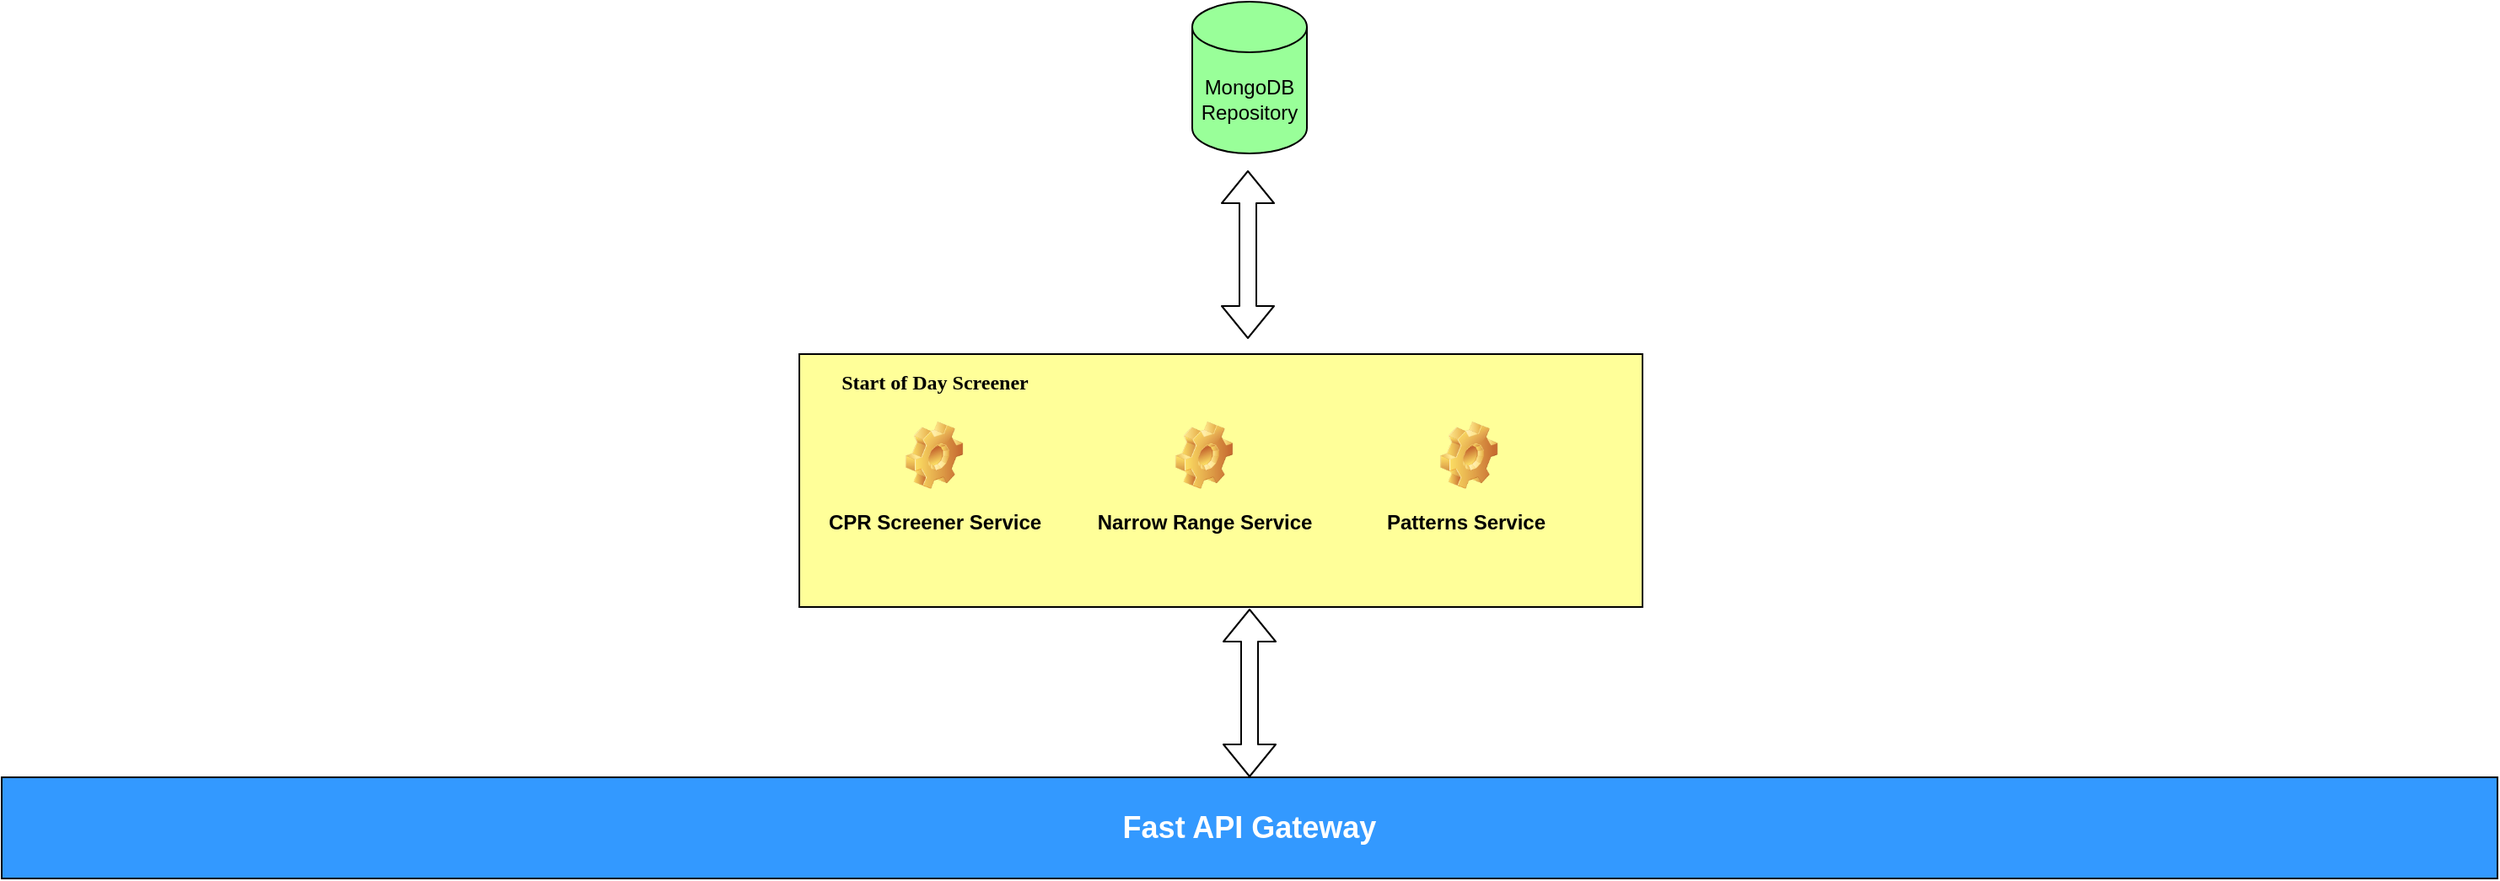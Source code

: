 <mxfile version="14.5.1" type="device" pages="2"><diagram name="API Gateway" id="12e1b939-464a-85fe-373e-61e167be1490"><mxGraphModel dx="3837" dy="1370" grid="1" gridSize="10" guides="1" tooltips="1" connect="1" arrows="1" fold="1" page="1" pageScale="1.5" pageWidth="1169" pageHeight="826" background="#ffffff" math="0" shadow="0"><root><mxCell id="0"/><mxCell id="1" parent="0"/><mxCell id="n3z3ZhjLCvCJqojL8mys-1" value="&lt;h2&gt;&lt;font color=&quot;#ffffff&quot;&gt;Fast API Gateway&lt;/font&gt;&lt;/h2&gt;" style="rounded=0;whiteSpace=wrap;html=1;fillColor=#3399FF;" vertex="1" parent="1"><mxGeometry x="137" y="690" width="1480" height="60" as="geometry"/></mxCell><mxCell id="n3z3ZhjLCvCJqojL8mys-2" value="" style="rounded=0;whiteSpace=wrap;html=1;fillColor=#FFFF99;" vertex="1" parent="1"><mxGeometry x="610" y="439" width="500" height="150" as="geometry"/></mxCell><mxCell id="n3z3ZhjLCvCJqojL8mys-3" value="" style="shape=image;html=1;verticalLabelPosition=bottom;verticalAlign=top;imageAspect=1;aspect=fixed;image=img/clipart/Gear_128x128.png" vertex="1" parent="1"><mxGeometry x="672.95" y="479" width="34.1" height="40" as="geometry"/></mxCell><mxCell id="n3z3ZhjLCvCJqojL8mys-4" value="CPR Screener Service" style="text;html=1;resizable=0;autosize=1;align=center;verticalAlign=middle;points=[];fillColor=none;strokeColor=none;rounded=0;fontStyle=1" vertex="1" parent="1"><mxGeometry x="620" y="529" width="140" height="20" as="geometry"/></mxCell><mxCell id="n3z3ZhjLCvCJqojL8mys-5" value="" style="shape=image;html=1;verticalLabelPosition=bottom;verticalAlign=top;imageAspect=1;aspect=fixed;image=img/clipart/Gear_128x128.png" vertex="1" parent="1"><mxGeometry x="832.95" y="479" width="34.1" height="40" as="geometry"/></mxCell><mxCell id="n3z3ZhjLCvCJqojL8mys-6" value="Narrow Range Service" style="text;html=1;resizable=0;autosize=1;align=center;verticalAlign=middle;points=[];fillColor=none;strokeColor=none;rounded=0;fontStyle=1" vertex="1" parent="1"><mxGeometry x="780" y="529" width="140" height="20" as="geometry"/></mxCell><mxCell id="n3z3ZhjLCvCJqojL8mys-7" value="" style="shape=image;html=1;verticalLabelPosition=bottom;verticalAlign=top;imageAspect=1;aspect=fixed;image=img/clipart/Gear_128x128.png" vertex="1" parent="1"><mxGeometry x="990" y="479" width="34.1" height="40" as="geometry"/></mxCell><mxCell id="n3z3ZhjLCvCJqojL8mys-8" value="Patterns Service" style="text;html=1;resizable=0;autosize=1;align=center;verticalAlign=middle;points=[];fillColor=none;strokeColor=none;rounded=0;fontStyle=1" vertex="1" parent="1"><mxGeometry x="950" y="529" width="110" height="20" as="geometry"/></mxCell><mxCell id="n3z3ZhjLCvCJqojL8mys-9" value="MongoDB Repository" style="shape=cylinder3;whiteSpace=wrap;html=1;boundedLbl=1;backgroundOutline=1;size=15;fillColor=#99FF99;" vertex="1" parent="1"><mxGeometry x="843" y="230" width="68" height="90" as="geometry"/></mxCell><mxCell id="n3z3ZhjLCvCJqojL8mys-13" value="&lt;h2&gt;&lt;font style=&quot;font-size: 12px&quot; face=&quot;Verdana&quot;&gt;&lt;b&gt;Start of Day Screener&lt;/b&gt;&lt;/font&gt;&lt;/h2&gt;" style="text;html=1;resizable=0;autosize=1;align=center;verticalAlign=middle;points=[];fillColor=none;strokeColor=none;rounded=0;" vertex="1" parent="1"><mxGeometry x="610" y="429" width="160" height="50" as="geometry"/></mxCell><mxCell id="n3z3ZhjLCvCJqojL8mys-15" value="" style="shape=flexArrow;endArrow=classic;startArrow=classic;html=1;" edge="1" parent="1"><mxGeometry width="50" height="50" relative="1" as="geometry"><mxPoint x="876" y="430" as="sourcePoint"/><mxPoint x="876" y="330" as="targetPoint"/></mxGeometry></mxCell><mxCell id="n3z3ZhjLCvCJqojL8mys-16" value="" style="shape=flexArrow;endArrow=classic;startArrow=classic;html=1;" edge="1" parent="1"><mxGeometry width="50" height="50" relative="1" as="geometry"><mxPoint x="877.0" y="690" as="sourcePoint"/><mxPoint x="877.0" y="590" as="targetPoint"/></mxGeometry></mxCell></root></mxGraphModel></diagram><diagram id="QcGoIZjSWwX8ngIBMZkQ" name="MicroServices Gateway"><mxGraphModel dx="1918" dy="685" grid="1" gridSize="10" guides="1" tooltips="1" connect="1" arrows="1" fold="1" page="1" pageScale="1" pageWidth="850" pageHeight="1100" math="0" shadow="0"><root><mxCell id="AqRt3pKV1v-U1GXk05ZP-0"/><mxCell id="AqRt3pKV1v-U1GXk05ZP-1" parent="AqRt3pKV1v-U1GXk05ZP-0"/><mxCell id="rvidNt4OvhU5PWAjfnvD-0" value="&lt;h2&gt;&lt;b&gt;&lt;font color=&quot;#ffffff&quot;&gt;WebSocket Gateway&lt;/font&gt;&lt;/b&gt;&lt;/h2&gt;" style="rounded=1;whiteSpace=wrap;html=1;fillColor=#3399FF;" vertex="1" parent="AqRt3pKV1v-U1GXk05ZP-1"><mxGeometry x="70" y="600" width="730" height="60" as="geometry"/></mxCell><mxCell id="rvidNt4OvhU5PWAjfnvD-1" value="" style="rounded=1;whiteSpace=wrap;html=1;fillColor=#D5E8D4;" vertex="1" parent="AqRt3pKV1v-U1GXk05ZP-1"><mxGeometry x="50" y="168" width="440" height="280" as="geometry"/></mxCell><mxCell id="rvidNt4OvhU5PWAjfnvD-4" value="&lt;b&gt;Start of Day Service Container&lt;/b&gt;" style="text;html=1;resizable=0;autosize=1;align=center;verticalAlign=middle;points=[];fillColor=none;strokeColor=none;rounded=0;" vertex="1" parent="AqRt3pKV1v-U1GXk05ZP-1"><mxGeometry x="65" y="178" width="190" height="20" as="geometry"/></mxCell><mxCell id="rvidNt4OvhU5PWAjfnvD-20" style="edgeStyle=none;rounded=0;orthogonalLoop=1;jettySize=auto;html=1;exitX=0.5;exitY=1;exitDx=0;exitDy=0;" edge="1" parent="AqRt3pKV1v-U1GXk05ZP-1" source="rvidNt4OvhU5PWAjfnvD-5" target="rvidNt4OvhU5PWAjfnvD-17"><mxGeometry relative="1" as="geometry"/></mxCell><mxCell id="rvidNt4OvhU5PWAjfnvD-5" value="" style="rounded=0;whiteSpace=wrap;html=1;fillColor=#FFE599;" vertex="1" parent="AqRt3pKV1v-U1GXk05ZP-1"><mxGeometry x="64" y="289" width="120" height="60" as="geometry"/></mxCell><mxCell id="rvidNt4OvhU5PWAjfnvD-21" style="edgeStyle=none;rounded=0;orthogonalLoop=1;jettySize=auto;html=1;exitX=0.5;exitY=1;exitDx=0;exitDy=0;entryX=0.5;entryY=0;entryDx=0;entryDy=0;" edge="1" parent="AqRt3pKV1v-U1GXk05ZP-1" source="rvidNt4OvhU5PWAjfnvD-6" target="rvidNt4OvhU5PWAjfnvD-18"><mxGeometry relative="1" as="geometry"/></mxCell><mxCell id="rvidNt4OvhU5PWAjfnvD-6" value="" style="rounded=0;whiteSpace=wrap;html=1;fillColor=#FFE599;" vertex="1" parent="AqRt3pKV1v-U1GXk05ZP-1"><mxGeometry x="200" y="288" width="120" height="60" as="geometry"/></mxCell><mxCell id="rvidNt4OvhU5PWAjfnvD-23" style="edgeStyle=none;rounded=0;orthogonalLoop=1;jettySize=auto;html=1;exitX=0.5;exitY=1;exitDx=0;exitDy=0;entryX=0.5;entryY=0;entryDx=0;entryDy=0;" edge="1" parent="AqRt3pKV1v-U1GXk05ZP-1" source="rvidNt4OvhU5PWAjfnvD-7" target="rvidNt4OvhU5PWAjfnvD-19"><mxGeometry relative="1" as="geometry"/></mxCell><mxCell id="rvidNt4OvhU5PWAjfnvD-7" value="" style="rounded=0;whiteSpace=wrap;html=1;fillColor=#FFE599;" vertex="1" parent="AqRt3pKV1v-U1GXk05ZP-1"><mxGeometry x="340" y="288" width="120" height="60" as="geometry"/></mxCell><mxCell id="rvidNt4OvhU5PWAjfnvD-11" style="edgeStyle=none;rounded=0;orthogonalLoop=1;jettySize=auto;html=1;exitX=0.5;exitY=1;exitDx=0;exitDy=0;exitPerimeter=0;" edge="1" parent="AqRt3pKV1v-U1GXk05ZP-1" source="rvidNt4OvhU5PWAjfnvD-8" target="rvidNt4OvhU5PWAjfnvD-5"><mxGeometry relative="1" as="geometry"/></mxCell><mxCell id="rvidNt4OvhU5PWAjfnvD-8" value="" style="shape=cylinder3;whiteSpace=wrap;html=1;boundedLbl=1;backgroundOutline=1;size=15;fillColor=#FF8000;" vertex="1" parent="AqRt3pKV1v-U1GXk05ZP-1"><mxGeometry x="100" y="208" width="50" height="60" as="geometry"/></mxCell><mxCell id="rvidNt4OvhU5PWAjfnvD-13" style="edgeStyle=none;rounded=0;orthogonalLoop=1;jettySize=auto;html=1;exitX=0.5;exitY=1;exitDx=0;exitDy=0;exitPerimeter=0;" edge="1" parent="AqRt3pKV1v-U1GXk05ZP-1" source="rvidNt4OvhU5PWAjfnvD-14"><mxGeometry relative="1" as="geometry"><mxPoint x="264.588" y="289" as="targetPoint"/></mxGeometry></mxCell><mxCell id="rvidNt4OvhU5PWAjfnvD-14" value="" style="shape=cylinder3;whiteSpace=wrap;html=1;boundedLbl=1;backgroundOutline=1;size=15;fillColor=#FF8000;" vertex="1" parent="AqRt3pKV1v-U1GXk05ZP-1"><mxGeometry x="240" y="208" width="50" height="60" as="geometry"/></mxCell><mxCell id="rvidNt4OvhU5PWAjfnvD-15" style="edgeStyle=none;rounded=0;orthogonalLoop=1;jettySize=auto;html=1;exitX=0.5;exitY=1;exitDx=0;exitDy=0;exitPerimeter=0;" edge="1" parent="AqRt3pKV1v-U1GXk05ZP-1" source="rvidNt4OvhU5PWAjfnvD-16"><mxGeometry relative="1" as="geometry"><mxPoint x="399.588" y="288" as="targetPoint"/></mxGeometry></mxCell><mxCell id="rvidNt4OvhU5PWAjfnvD-16" value="" style="shape=cylinder3;whiteSpace=wrap;html=1;boundedLbl=1;backgroundOutline=1;size=15;fillColor=#FF8000;" vertex="1" parent="AqRt3pKV1v-U1GXk05ZP-1"><mxGeometry x="375" y="207" width="50" height="60" as="geometry"/></mxCell><mxCell id="rvidNt4OvhU5PWAjfnvD-17" value="" style="ellipse;whiteSpace=wrap;html=1;aspect=fixed;fillColor=#FF8000;" vertex="1" parent="AqRt3pKV1v-U1GXk05ZP-1"><mxGeometry x="100" y="368" width="50" height="50" as="geometry"/></mxCell><mxCell id="rvidNt4OvhU5PWAjfnvD-18" value="" style="ellipse;whiteSpace=wrap;html=1;aspect=fixed;fillColor=#FF8000;" vertex="1" parent="AqRt3pKV1v-U1GXk05ZP-1"><mxGeometry x="235" y="368" width="50" height="50" as="geometry"/></mxCell><mxCell id="rvidNt4OvhU5PWAjfnvD-19" value="" style="ellipse;whiteSpace=wrap;html=1;aspect=fixed;fillColor=#FF8000;" vertex="1" parent="AqRt3pKV1v-U1GXk05ZP-1"><mxGeometry x="375" y="368" width="50" height="50" as="geometry"/></mxCell><mxCell id="rvidNt4OvhU5PWAjfnvD-27" value="" style="shape=image;html=1;verticalLabelPosition=bottom;verticalAlign=top;imageAspect=1;aspect=fixed;image=img/clipart/Gear_128x128.png;fillColor=#FF8000;" vertex="1" parent="AqRt3pKV1v-U1GXk05ZP-1"><mxGeometry x="70.43" y="304" width="25.57" height="30" as="geometry"/></mxCell><mxCell id="rvidNt4OvhU5PWAjfnvD-28" value="" style="shape=image;html=1;verticalLabelPosition=bottom;verticalAlign=top;imageAspect=1;aspect=fixed;image=img/clipart/Gear_128x128.png;fillColor=#FF8000;" vertex="1" parent="AqRt3pKV1v-U1GXk05ZP-1"><mxGeometry x="206.43" y="303" width="25.57" height="30" as="geometry"/></mxCell><mxCell id="rvidNt4OvhU5PWAjfnvD-29" value="" style="shape=image;html=1;verticalLabelPosition=bottom;verticalAlign=top;imageAspect=1;aspect=fixed;image=img/clipart/Gear_128x128.png;fillColor=#FF8000;" vertex="1" parent="AqRt3pKV1v-U1GXk05ZP-1"><mxGeometry x="349.43" y="304" width="25.57" height="30" as="geometry"/></mxCell><mxCell id="rvidNt4OvhU5PWAjfnvD-30" value="CPR Microservice" style="text;html=1;strokeColor=none;fillColor=none;align=center;verticalAlign=middle;whiteSpace=wrap;rounded=0;" vertex="1" parent="AqRt3pKV1v-U1GXk05ZP-1"><mxGeometry x="91" y="308" width="90" height="20" as="geometry"/></mxCell><mxCell id="rvidNt4OvhU5PWAjfnvD-31" value="Narrow Range Microservice" style="text;html=1;strokeColor=none;fillColor=none;align=center;verticalAlign=middle;whiteSpace=wrap;rounded=0;" vertex="1" parent="AqRt3pKV1v-U1GXk05ZP-1"><mxGeometry x="233" y="308" width="90" height="20" as="geometry"/></mxCell><mxCell id="rvidNt4OvhU5PWAjfnvD-32" value="Patterns Microservice" style="text;html=1;strokeColor=none;fillColor=none;align=center;verticalAlign=middle;whiteSpace=wrap;rounded=0;" vertex="1" parent="AqRt3pKV1v-U1GXk05ZP-1"><mxGeometry x="375" y="308" width="90" height="20" as="geometry"/></mxCell><mxCell id="rvidNt4OvhU5PWAjfnvD-33" value="RPC" style="text;html=1;strokeColor=none;fillColor=none;align=center;verticalAlign=middle;whiteSpace=wrap;rounded=0;fontStyle=1" vertex="1" parent="AqRt3pKV1v-U1GXk05ZP-1"><mxGeometry x="104" y="383" width="40" height="20" as="geometry"/></mxCell><mxCell id="rvidNt4OvhU5PWAjfnvD-34" value="RPC" style="text;html=1;strokeColor=none;fillColor=none;align=center;verticalAlign=middle;whiteSpace=wrap;rounded=0;fontStyle=1" vertex="1" parent="AqRt3pKV1v-U1GXk05ZP-1"><mxGeometry x="240" y="383" width="40" height="20" as="geometry"/></mxCell><mxCell id="rvidNt4OvhU5PWAjfnvD-35" value="RPC" style="text;html=1;strokeColor=none;fillColor=none;align=center;verticalAlign=middle;whiteSpace=wrap;rounded=0;fontStyle=1" vertex="1" parent="AqRt3pKV1v-U1GXk05ZP-1"><mxGeometry x="380" y="383" width="40" height="20" as="geometry"/></mxCell><mxCell id="rvidNt4OvhU5PWAjfnvD-36" value="SOD Orchestrator" style="rounded=1;whiteSpace=wrap;html=1;fillColor=#FF8000;" vertex="1" parent="AqRt3pKV1v-U1GXk05ZP-1"><mxGeometry x="75.11" y="520" width="355.79" height="40" as="geometry"/></mxCell><mxCell id="rvidNt4OvhU5PWAjfnvD-39" value="" style="endArrow=classic;startArrow=classic;html=1;exitX=0.5;exitY=1;exitDx=0;exitDy=0;entryX=0.25;entryY=0;entryDx=0;entryDy=0;" edge="1" parent="AqRt3pKV1v-U1GXk05ZP-1" source="rvidNt4OvhU5PWAjfnvD-36" target="rvidNt4OvhU5PWAjfnvD-0"><mxGeometry width="50" height="50" relative="1" as="geometry"><mxPoint x="400" y="520" as="sourcePoint"/><mxPoint x="450" y="470" as="targetPoint"/></mxGeometry></mxCell><mxCell id="rvidNt4OvhU5PWAjfnvD-40" value="" style="shape=flexArrow;endArrow=classic;startArrow=classic;html=1;entryX=0.48;entryY=1.004;entryDx=0;entryDy=0;entryPerimeter=0;" edge="1" parent="AqRt3pKV1v-U1GXk05ZP-1" target="rvidNt4OvhU5PWAjfnvD-1"><mxGeometry width="50" height="50" relative="1" as="geometry"><mxPoint x="261" y="520" as="sourcePoint"/><mxPoint x="256.92" y="446.88" as="targetPoint"/></mxGeometry></mxCell><mxCell id="OUcnqPb8DMlc2_vspden-0" value="Mongo" style="text;html=1;strokeColor=none;fillColor=none;align=center;verticalAlign=middle;whiteSpace=wrap;rounded=0;" vertex="1" parent="AqRt3pKV1v-U1GXk05ZP-1"><mxGeometry x="79" y="240" width="90" height="20" as="geometry"/></mxCell><mxCell id="OUcnqPb8DMlc2_vspden-1" value="Mongo" style="text;html=1;strokeColor=none;fillColor=none;align=center;verticalAlign=middle;whiteSpace=wrap;rounded=0;" vertex="1" parent="AqRt3pKV1v-U1GXk05ZP-1"><mxGeometry x="220" y="240" width="90" height="20" as="geometry"/></mxCell><mxCell id="OUcnqPb8DMlc2_vspden-2" value="Mongo" style="text;html=1;strokeColor=none;fillColor=none;align=center;verticalAlign=middle;whiteSpace=wrap;rounded=0;" vertex="1" parent="AqRt3pKV1v-U1GXk05ZP-1"><mxGeometry x="355" y="240" width="90" height="20" as="geometry"/></mxCell></root></mxGraphModel></diagram></mxfile>